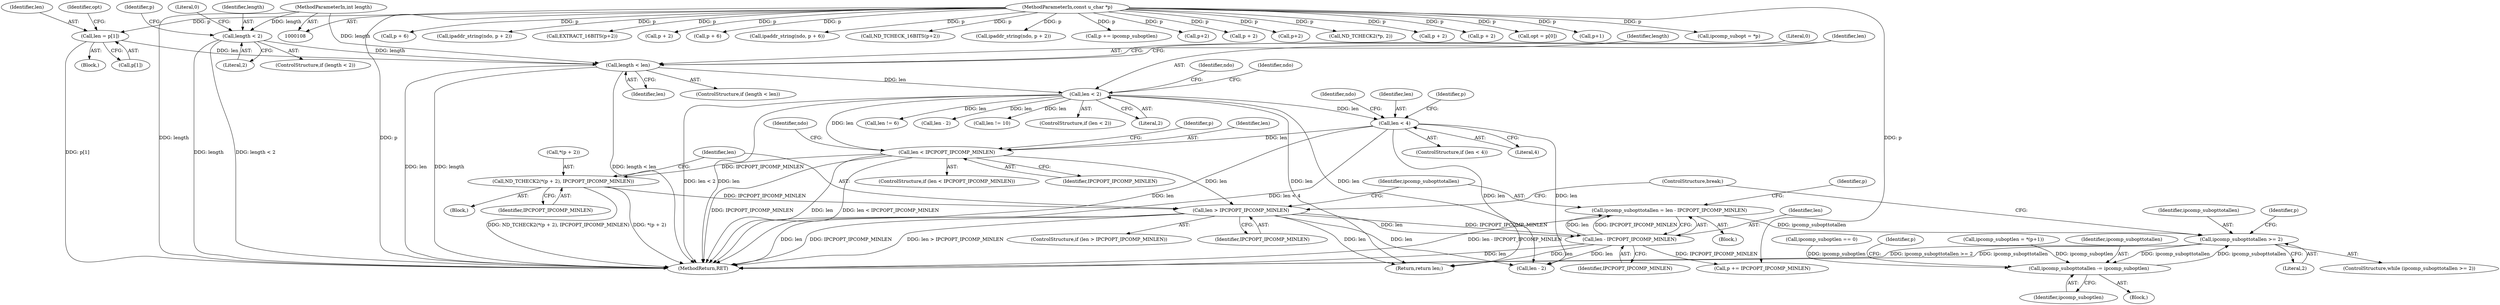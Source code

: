 digraph "0_tcpdump_7029d15f148ef24bb7c6668bc640f5470d085e5a_1@integer" {
"1000279" [label="(Call,ipcomp_subopttotallen = len - IPCPOPT_IPCOMP_MINLEN)"];
"1000281" [label="(Call,len - IPCPOPT_IPCOMP_MINLEN)"];
"1000275" [label="(Call,len > IPCPOPT_IPCOMP_MINLEN)"];
"1000256" [label="(Call,len < IPCPOPT_IPCOMP_MINLEN)"];
"1000218" [label="(Call,len < 4)"];
"1000146" [label="(Call,len < 2)"];
"1000140" [label="(Call,length < len)"];
"1000120" [label="(Call,length < 2)"];
"1000111" [label="(MethodParameterIn,int length)"];
"1000129" [label="(Call,len = p[1])"];
"1000110" [label="(MethodParameterIn,const u_char *p)"];
"1000268" [label="(Call,ND_TCHECK2(*(p + 2), IPCPOPT_IPCOMP_MINLEN))"];
"1000294" [label="(Call,ipcomp_subopttotallen >= 2)"];
"1000334" [label="(Call,ipcomp_subopttotallen -= ipcomp_suboptlen)"];
"1000274" [label="(ControlStructure,if (len > IPCPOPT_IPCOMP_MINLEN))"];
"1000235" [label="(Call,p+2)"];
"1000340" [label="(ControlStructure,break;)"];
"1000298" [label="(Call,ND_TCHECK2(*p, 2))"];
"1000120" [label="(Call,length < 2)"];
"1000295" [label="(Identifier,ipcomp_subopttotallen)"];
"1000127" [label="(Identifier,p)"];
"1000293" [label="(ControlStructure,while (ipcomp_subopttotallen >= 2))"];
"1000207" [label="(Call,p + 2)"];
"1000363" [label="(Call,p + 2)"];
"1000230" [label="(Identifier,p)"];
"1000131" [label="(Call,p[1])"];
"1000336" [label="(Identifier,ipcomp_suboptlen)"];
"1000218" [label="(Call,len < 4)"];
"1000271" [label="(Identifier,p)"];
"1000134" [label="(Call,opt = p[0])"];
"1000139" [label="(ControlStructure,if (length < len))"];
"1000122" [label="(Literal,2)"];
"1000309" [label="(Call,p+1)"];
"1000285" [label="(Identifier,p)"];
"1000277" [label="(Identifier,IPCPOPT_IPCOMP_MINLEN)"];
"1000302" [label="(Call,ipcomp_subopt = *p)"];
"1000421" [label="(MethodReturn,RET)"];
"1000297" [label="(Block,)"];
"1000144" [label="(Literal,0)"];
"1000275" [label="(Call,len > IPCPOPT_IPCOMP_MINLEN)"];
"1000212" [label="(Call,p + 6)"];
"1000205" [label="(Call,ipaddr_string(ndo, p + 2))"];
"1000256" [label="(Call,len < IPCPOPT_IPCOMP_MINLEN)"];
"1000255" [label="(ControlStructure,if (len < IPCPOPT_IPCOMP_MINLEN))"];
"1000147" [label="(Identifier,len)"];
"1000112" [label="(Block,)"];
"1000224" [label="(Identifier,ndo)"];
"1000217" [label="(ControlStructure,if (len < 4))"];
"1000280" [label="(Identifier,ipcomp_subopttotallen)"];
"1000234" [label="(Call,EXTRACT_16BITS(p+2))"];
"1000351" [label="(Call,len != 6)"];
"1000140" [label="(Call,length < len)"];
"1000268" [label="(Call,ND_TCHECK2(*(p + 2), IPCPOPT_IPCOMP_MINLEN))"];
"1000130" [label="(Identifier,len)"];
"1000142" [label="(Identifier,len)"];
"1000279" [label="(Call,ipcomp_subopttotallen = len - IPCPOPT_IPCOMP_MINLEN)"];
"1000392" [label="(Call,len - 2)"];
"1000110" [label="(MethodParameterIn,const u_char *p)"];
"1000270" [label="(Call,p + 2)"];
"1000141" [label="(Identifier,length)"];
"1000276" [label="(Identifier,len)"];
"1000300" [label="(Identifier,p)"];
"1000129" [label="(Call,len = p[1])"];
"1000257" [label="(Identifier,len)"];
"1000294" [label="(Call,ipcomp_subopttotallen >= 2)"];
"1000335" [label="(Identifier,ipcomp_subopttotallen)"];
"1000183" [label="(Call,len != 10)"];
"1000195" [label="(Call,p + 6)"];
"1000210" [label="(Call,ipaddr_string(ndo, p + 6))"];
"1000334" [label="(Call,ipcomp_subopttotallen -= ipcomp_suboptlen)"];
"1000317" [label="(Call,ipcomp_suboptlen == 0)"];
"1000296" [label="(Literal,2)"];
"1000338" [label="(Identifier,p)"];
"1000146" [label="(Call,len < 2)"];
"1000111" [label="(MethodParameterIn,int length)"];
"1000283" [label="(Identifier,IPCPOPT_IPCOMP_MINLEN)"];
"1000220" [label="(Literal,4)"];
"1000219" [label="(Identifier,len)"];
"1000145" [label="(ControlStructure,if (len < 2))"];
"1000278" [label="(Block,)"];
"1000167" [label="(Identifier,ndo)"];
"1000251" [label="(Block,)"];
"1000119" [label="(ControlStructure,if (length < 2))"];
"1000124" [label="(Literal,0)"];
"1000284" [label="(Call,p += IPCPOPT_IPCOMP_MINLEN)"];
"1000258" [label="(Identifier,IPCPOPT_IPCOMP_MINLEN)"];
"1000135" [label="(Identifier,opt)"];
"1000262" [label="(Identifier,ndo)"];
"1000152" [label="(Identifier,ndo)"];
"1000281" [label="(Call,len - IPCPOPT_IPCOMP_MINLEN)"];
"1000306" [label="(Call,ipcomp_suboptlen = *(p+1))"];
"1000269" [label="(Call,*(p + 2))"];
"1000282" [label="(Identifier,len)"];
"1000228" [label="(Call,ND_TCHECK_16BITS(p+2))"];
"1000273" [label="(Identifier,IPCPOPT_IPCOMP_MINLEN)"];
"1000372" [label="(Call,ipaddr_string(ndo, p + 2))"];
"1000337" [label="(Call,p += ipcomp_suboptlen)"];
"1000148" [label="(Literal,2)"];
"1000412" [label="(Return,return len;)"];
"1000409" [label="(Call,len - 2)"];
"1000229" [label="(Call,p+2)"];
"1000374" [label="(Call,p + 2)"];
"1000121" [label="(Identifier,length)"];
"1000279" -> "1000278"  [label="AST: "];
"1000279" -> "1000281"  [label="CFG: "];
"1000280" -> "1000279"  [label="AST: "];
"1000281" -> "1000279"  [label="AST: "];
"1000285" -> "1000279"  [label="CFG: "];
"1000279" -> "1000421"  [label="DDG: len - IPCPOPT_IPCOMP_MINLEN"];
"1000281" -> "1000279"  [label="DDG: len"];
"1000281" -> "1000279"  [label="DDG: IPCPOPT_IPCOMP_MINLEN"];
"1000279" -> "1000294"  [label="DDG: ipcomp_subopttotallen"];
"1000281" -> "1000283"  [label="CFG: "];
"1000282" -> "1000281"  [label="AST: "];
"1000283" -> "1000281"  [label="AST: "];
"1000281" -> "1000421"  [label="DDG: len"];
"1000275" -> "1000281"  [label="DDG: len"];
"1000275" -> "1000281"  [label="DDG: IPCPOPT_IPCOMP_MINLEN"];
"1000281" -> "1000284"  [label="DDG: IPCPOPT_IPCOMP_MINLEN"];
"1000281" -> "1000409"  [label="DDG: len"];
"1000281" -> "1000412"  [label="DDG: len"];
"1000275" -> "1000274"  [label="AST: "];
"1000275" -> "1000277"  [label="CFG: "];
"1000276" -> "1000275"  [label="AST: "];
"1000277" -> "1000275"  [label="AST: "];
"1000280" -> "1000275"  [label="CFG: "];
"1000340" -> "1000275"  [label="CFG: "];
"1000275" -> "1000421"  [label="DDG: len > IPCPOPT_IPCOMP_MINLEN"];
"1000275" -> "1000421"  [label="DDG: len"];
"1000275" -> "1000421"  [label="DDG: IPCPOPT_IPCOMP_MINLEN"];
"1000256" -> "1000275"  [label="DDG: len"];
"1000268" -> "1000275"  [label="DDG: IPCPOPT_IPCOMP_MINLEN"];
"1000275" -> "1000409"  [label="DDG: len"];
"1000275" -> "1000412"  [label="DDG: len"];
"1000256" -> "1000255"  [label="AST: "];
"1000256" -> "1000258"  [label="CFG: "];
"1000257" -> "1000256"  [label="AST: "];
"1000258" -> "1000256"  [label="AST: "];
"1000262" -> "1000256"  [label="CFG: "];
"1000271" -> "1000256"  [label="CFG: "];
"1000256" -> "1000421"  [label="DDG: IPCPOPT_IPCOMP_MINLEN"];
"1000256" -> "1000421"  [label="DDG: len"];
"1000256" -> "1000421"  [label="DDG: len < IPCPOPT_IPCOMP_MINLEN"];
"1000218" -> "1000256"  [label="DDG: len"];
"1000146" -> "1000256"  [label="DDG: len"];
"1000256" -> "1000268"  [label="DDG: IPCPOPT_IPCOMP_MINLEN"];
"1000218" -> "1000217"  [label="AST: "];
"1000218" -> "1000220"  [label="CFG: "];
"1000219" -> "1000218"  [label="AST: "];
"1000220" -> "1000218"  [label="AST: "];
"1000224" -> "1000218"  [label="CFG: "];
"1000230" -> "1000218"  [label="CFG: "];
"1000218" -> "1000421"  [label="DDG: len"];
"1000218" -> "1000421"  [label="DDG: len < 4"];
"1000146" -> "1000218"  [label="DDG: len"];
"1000218" -> "1000409"  [label="DDG: len"];
"1000218" -> "1000412"  [label="DDG: len"];
"1000146" -> "1000145"  [label="AST: "];
"1000146" -> "1000148"  [label="CFG: "];
"1000147" -> "1000146"  [label="AST: "];
"1000148" -> "1000146"  [label="AST: "];
"1000152" -> "1000146"  [label="CFG: "];
"1000167" -> "1000146"  [label="CFG: "];
"1000146" -> "1000421"  [label="DDG: len < 2"];
"1000146" -> "1000421"  [label="DDG: len"];
"1000140" -> "1000146"  [label="DDG: len"];
"1000146" -> "1000183"  [label="DDG: len"];
"1000146" -> "1000351"  [label="DDG: len"];
"1000146" -> "1000392"  [label="DDG: len"];
"1000146" -> "1000409"  [label="DDG: len"];
"1000146" -> "1000412"  [label="DDG: len"];
"1000140" -> "1000139"  [label="AST: "];
"1000140" -> "1000142"  [label="CFG: "];
"1000141" -> "1000140"  [label="AST: "];
"1000142" -> "1000140"  [label="AST: "];
"1000144" -> "1000140"  [label="CFG: "];
"1000147" -> "1000140"  [label="CFG: "];
"1000140" -> "1000421"  [label="DDG: len"];
"1000140" -> "1000421"  [label="DDG: length"];
"1000140" -> "1000421"  [label="DDG: length < len"];
"1000120" -> "1000140"  [label="DDG: length"];
"1000111" -> "1000140"  [label="DDG: length"];
"1000129" -> "1000140"  [label="DDG: len"];
"1000120" -> "1000119"  [label="AST: "];
"1000120" -> "1000122"  [label="CFG: "];
"1000121" -> "1000120"  [label="AST: "];
"1000122" -> "1000120"  [label="AST: "];
"1000124" -> "1000120"  [label="CFG: "];
"1000127" -> "1000120"  [label="CFG: "];
"1000120" -> "1000421"  [label="DDG: length"];
"1000120" -> "1000421"  [label="DDG: length < 2"];
"1000111" -> "1000120"  [label="DDG: length"];
"1000111" -> "1000108"  [label="AST: "];
"1000111" -> "1000421"  [label="DDG: length"];
"1000129" -> "1000112"  [label="AST: "];
"1000129" -> "1000131"  [label="CFG: "];
"1000130" -> "1000129"  [label="AST: "];
"1000131" -> "1000129"  [label="AST: "];
"1000135" -> "1000129"  [label="CFG: "];
"1000129" -> "1000421"  [label="DDG: p[1]"];
"1000110" -> "1000129"  [label="DDG: p"];
"1000110" -> "1000108"  [label="AST: "];
"1000110" -> "1000421"  [label="DDG: p"];
"1000110" -> "1000134"  [label="DDG: p"];
"1000110" -> "1000195"  [label="DDG: p"];
"1000110" -> "1000205"  [label="DDG: p"];
"1000110" -> "1000207"  [label="DDG: p"];
"1000110" -> "1000210"  [label="DDG: p"];
"1000110" -> "1000212"  [label="DDG: p"];
"1000110" -> "1000228"  [label="DDG: p"];
"1000110" -> "1000229"  [label="DDG: p"];
"1000110" -> "1000234"  [label="DDG: p"];
"1000110" -> "1000235"  [label="DDG: p"];
"1000110" -> "1000270"  [label="DDG: p"];
"1000110" -> "1000284"  [label="DDG: p"];
"1000110" -> "1000298"  [label="DDG: p"];
"1000110" -> "1000302"  [label="DDG: p"];
"1000110" -> "1000309"  [label="DDG: p"];
"1000110" -> "1000337"  [label="DDG: p"];
"1000110" -> "1000363"  [label="DDG: p"];
"1000110" -> "1000372"  [label="DDG: p"];
"1000110" -> "1000374"  [label="DDG: p"];
"1000268" -> "1000251"  [label="AST: "];
"1000268" -> "1000273"  [label="CFG: "];
"1000269" -> "1000268"  [label="AST: "];
"1000273" -> "1000268"  [label="AST: "];
"1000276" -> "1000268"  [label="CFG: "];
"1000268" -> "1000421"  [label="DDG: *(p + 2)"];
"1000268" -> "1000421"  [label="DDG: ND_TCHECK2(*(p + 2), IPCPOPT_IPCOMP_MINLEN)"];
"1000294" -> "1000293"  [label="AST: "];
"1000294" -> "1000296"  [label="CFG: "];
"1000295" -> "1000294"  [label="AST: "];
"1000296" -> "1000294"  [label="AST: "];
"1000300" -> "1000294"  [label="CFG: "];
"1000340" -> "1000294"  [label="CFG: "];
"1000294" -> "1000421"  [label="DDG: ipcomp_subopttotallen >= 2"];
"1000294" -> "1000421"  [label="DDG: ipcomp_subopttotallen"];
"1000334" -> "1000294"  [label="DDG: ipcomp_subopttotallen"];
"1000294" -> "1000334"  [label="DDG: ipcomp_subopttotallen"];
"1000334" -> "1000297"  [label="AST: "];
"1000334" -> "1000336"  [label="CFG: "];
"1000335" -> "1000334"  [label="AST: "];
"1000336" -> "1000334"  [label="AST: "];
"1000338" -> "1000334"  [label="CFG: "];
"1000317" -> "1000334"  [label="DDG: ipcomp_suboptlen"];
"1000306" -> "1000334"  [label="DDG: ipcomp_suboptlen"];
}

